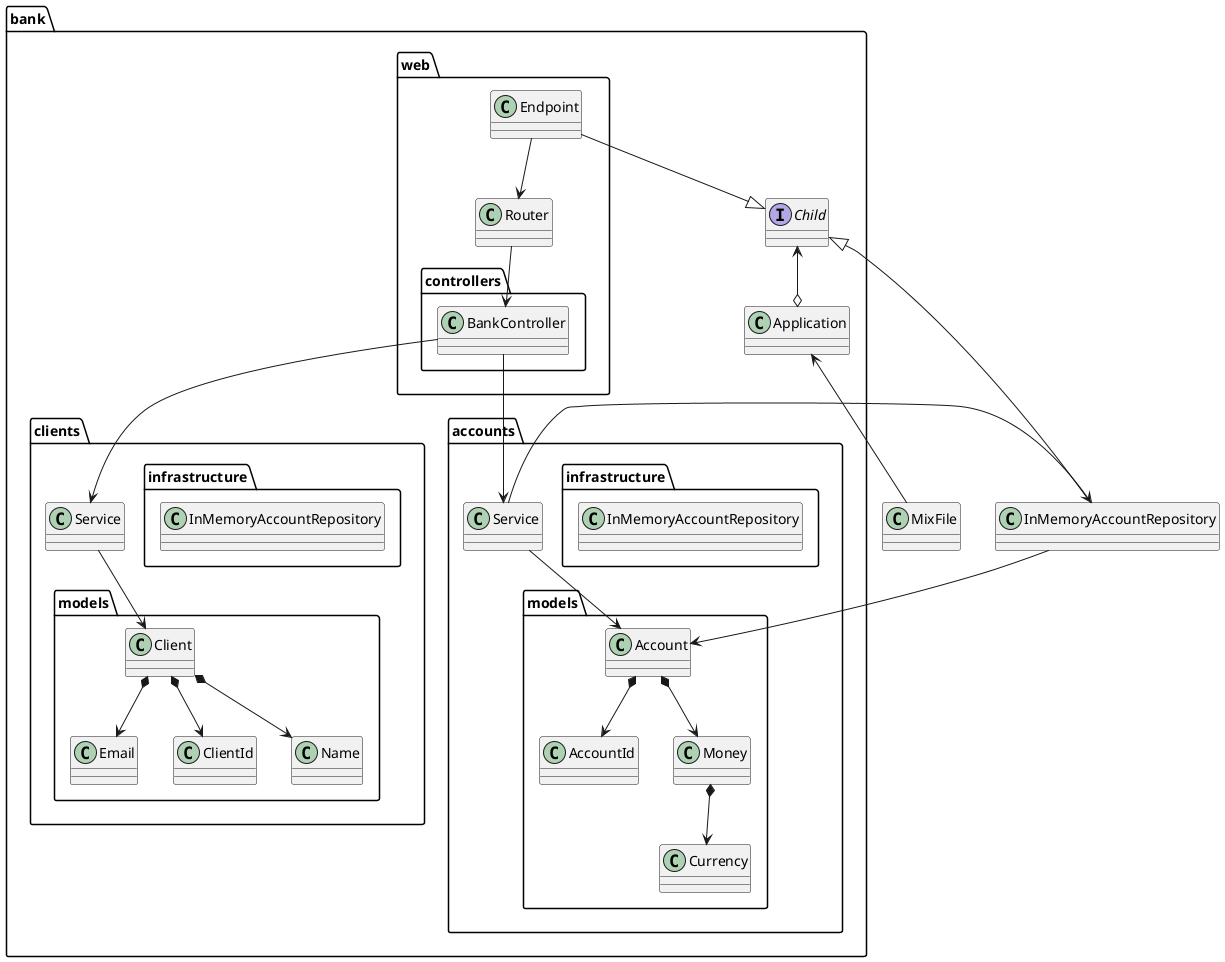 @startuml Architecture

class MixFile

package bank {
  class Application
  interface Child

  package bank.accounts {
    class AccountsService as "Service"

    package bank.accounts.models as "models" {
      class Account
      class AccountId
      class Money
      class Currency
    }

    package infrastructure {
      class InMemoryAccountRepository
    }
  }
  package bank.clients {
    class ClientsService as "Service"

    package bank.clients.models as "models" {
      class Client
      class Email
      class ClientId
      class Name
    }

    package infrastructure {
      class InMemoryAccountRepository
    }
  }
}

package bank.web {
  class Endpoint
  class Router
  package bank.web.controllers as "controllers" {
    class BankController
  }
}

MixFile -up-> Application
Application o-up-> Child
Endpoint --|> Child
InMemoryAccountRepository --|> Child


Endpoint --> Router
Router --> BankController
BankController --> AccountsService
BankController --> ClientsService


AccountsService --> InMemoryAccountRepository
InMemoryAccountRepository --> Account
AccountsService --> Account
Account *--> AccountId
Account *--> Money
Money *--> Currency

ClientsService --> Client
Client *--> ClientId
Client *--> Name
Client *--> Email



@enduml